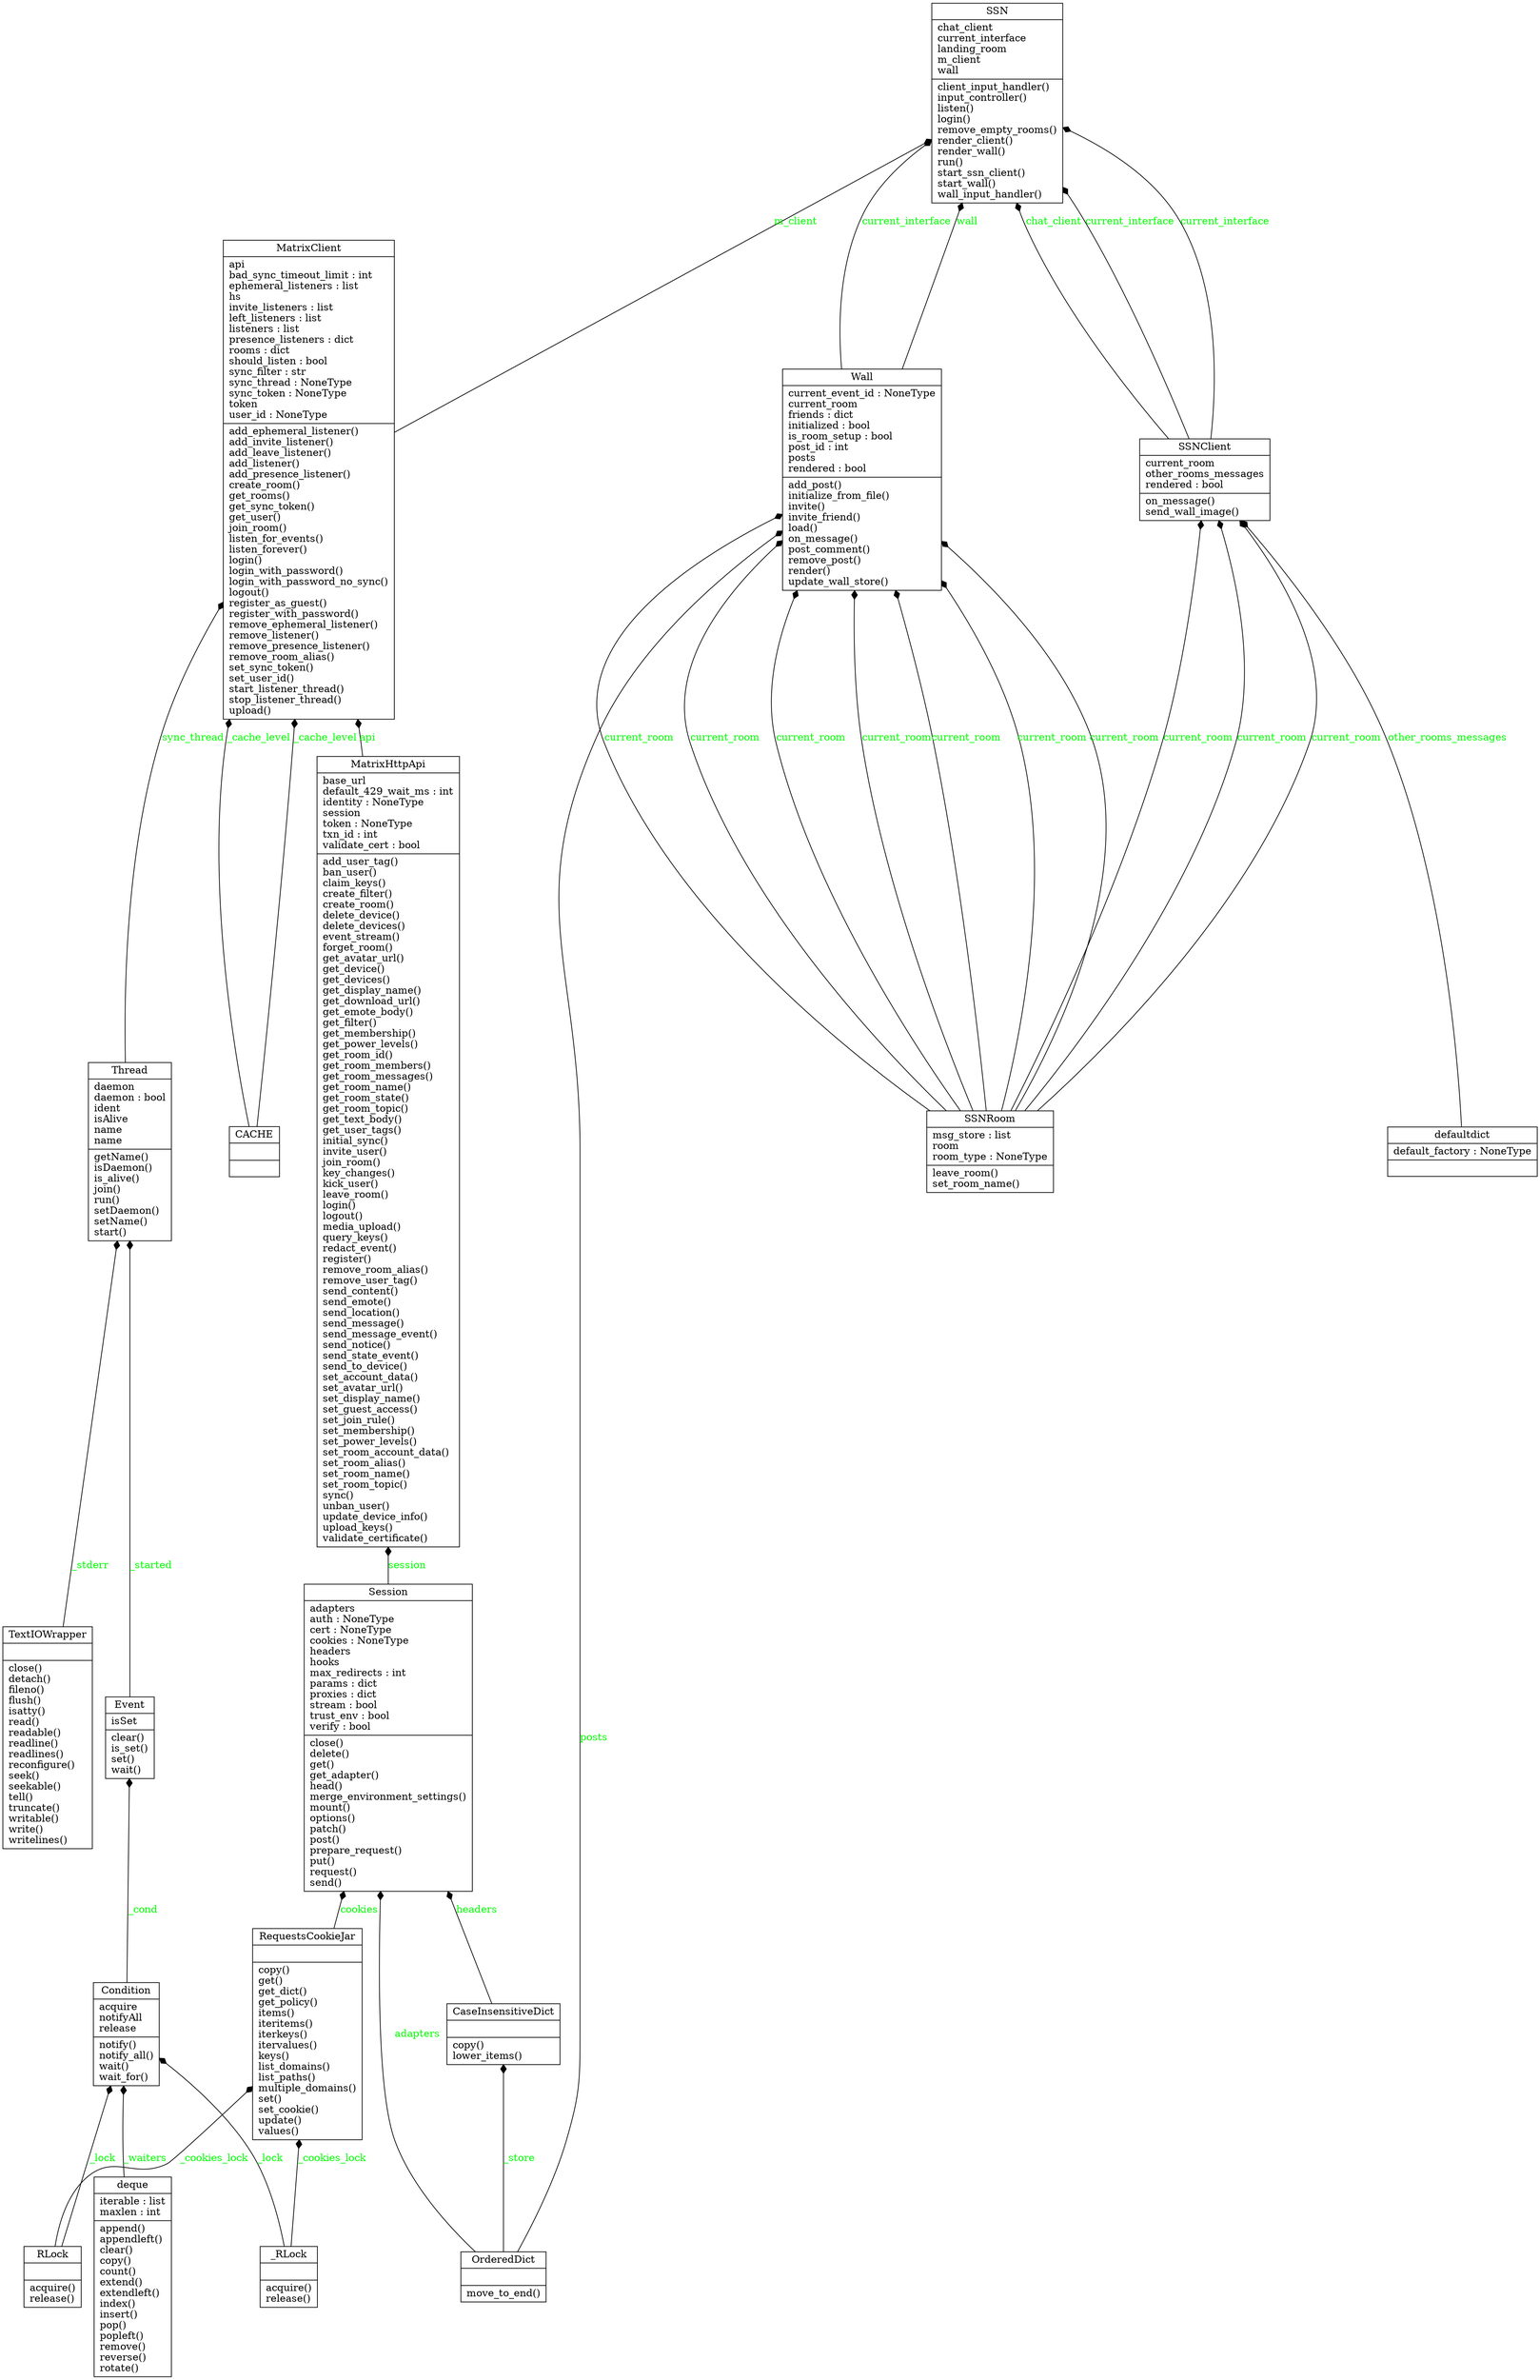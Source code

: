 digraph "classes" {
charset="utf-8"
rankdir=BT
"0" [label="{CACHE|\l|}", shape="record"];
"1" [label="{CaseInsensitiveDict|\l|copy()\llower_items()\l}", shape="record"];
"2" [label="{Condition|acquire\lnotifyAll\lrelease\l|notify()\lnotify_all()\lwait()\lwait_for()\l}", shape="record"];
"3" [label="{Event|isSet\l|clear()\lis_set()\lset()\lwait()\l}", shape="record"];
"4" [label="{MatrixClient|api\lbad_sync_timeout_limit : int\lephemeral_listeners : list\lhs\linvite_listeners : list\lleft_listeners : list\llisteners : list\lpresence_listeners : dict\lrooms : dict\lshould_listen : bool\lsync_filter : str\lsync_thread : NoneType\lsync_token : NoneType\ltoken\luser_id : NoneType\l|add_ephemeral_listener()\ladd_invite_listener()\ladd_leave_listener()\ladd_listener()\ladd_presence_listener()\lcreate_room()\lget_rooms()\lget_sync_token()\lget_user()\ljoin_room()\llisten_for_events()\llisten_forever()\llogin()\llogin_with_password()\llogin_with_password_no_sync()\llogout()\lregister_as_guest()\lregister_with_password()\lremove_ephemeral_listener()\lremove_listener()\lremove_presence_listener()\lremove_room_alias()\lset_sync_token()\lset_user_id()\lstart_listener_thread()\lstop_listener_thread()\lupload()\l}", shape="record"];
"5" [label="{MatrixHttpApi|base_url\ldefault_429_wait_ms : int\lidentity : NoneType\lsession\ltoken : NoneType\ltxn_id : int\lvalidate_cert : bool\l|add_user_tag()\lban_user()\lclaim_keys()\lcreate_filter()\lcreate_room()\ldelete_device()\ldelete_devices()\levent_stream()\lforget_room()\lget_avatar_url()\lget_device()\lget_devices()\lget_display_name()\lget_download_url()\lget_emote_body()\lget_filter()\lget_membership()\lget_power_levels()\lget_room_id()\lget_room_members()\lget_room_messages()\lget_room_name()\lget_room_state()\lget_room_topic()\lget_text_body()\lget_user_tags()\linitial_sync()\linvite_user()\ljoin_room()\lkey_changes()\lkick_user()\lleave_room()\llogin()\llogout()\lmedia_upload()\lquery_keys()\lredact_event()\lregister()\lremove_room_alias()\lremove_user_tag()\lsend_content()\lsend_emote()\lsend_location()\lsend_message()\lsend_message_event()\lsend_notice()\lsend_state_event()\lsend_to_device()\lset_account_data()\lset_avatar_url()\lset_display_name()\lset_guest_access()\lset_join_rule()\lset_membership()\lset_power_levels()\lset_room_account_data()\lset_room_alias()\lset_room_name()\lset_room_topic()\lsync()\lunban_user()\lupdate_device_info()\lupload_keys()\lvalidate_certificate()\l}", shape="record"];
"6" [label="{OrderedDict|\l|move_to_end()\l}", shape="record"];
"7" [label="{RLock|\l|acquire()\lrelease()\l}", shape="record"];
"8" [label="{RequestsCookieJar|\l|copy()\lget()\lget_dict()\lget_policy()\litems()\literitems()\literkeys()\litervalues()\lkeys()\llist_domains()\llist_paths()\lmultiple_domains()\lset()\lset_cookie()\lupdate()\lvalues()\l}", shape="record"];
"9" [label="{SSN|chat_client\lcurrent_interface\llanding_room\lm_client\lwall\l|client_input_handler()\linput_controller()\llisten()\llogin()\lremove_empty_rooms()\lrender_client()\lrender_wall()\lrun()\lstart_ssn_client()\lstart_wall()\lwall_input_handler()\l}", shape="record"];
"10" [label="{SSNClient|current_room\lother_rooms_messages\lrendered : bool\l|on_message()\lsend_wall_image()\l}", shape="record"];
"11" [label="{SSNRoom|msg_store : list\lroom\lroom_type : NoneType\l|leave_room()\lset_room_name()\l}", shape="record"];
"12" [label="{Session|adapters\lauth : NoneType\lcert : NoneType\lcookies : NoneType\lheaders\lhooks\lmax_redirects : int\lparams : dict\lproxies : dict\lstream : bool\ltrust_env : bool\lverify : bool\l|close()\ldelete()\lget()\lget_adapter()\lhead()\lmerge_environment_settings()\lmount()\loptions()\lpatch()\lpost()\lprepare_request()\lput()\lrequest()\lsend()\l}", shape="record"];
"13" [label="{TextIOWrapper|\l|close()\ldetach()\lfileno()\lflush()\lisatty()\lread()\lreadable()\lreadline()\lreadlines()\lreconfigure()\lseek()\lseekable()\ltell()\ltruncate()\lwritable()\lwrite()\lwritelines()\l}", shape="record"];
"14" [label="{Thread|daemon\ldaemon : bool\lident\lisAlive\lname\lname\l|getName()\lisDaemon()\lis_alive()\ljoin()\lrun()\lsetDaemon()\lsetName()\lstart()\l}", shape="record"];
"15" [label="{Wall|current_event_id : NoneType\lcurrent_room\lfriends : dict\linitialized : bool\lis_room_setup : bool\lpost_id : int\lposts\lrendered : bool\l|add_post()\linitialize_from_file()\linvite()\linvite_friend()\lload()\lon_message()\lpost_comment()\lremove_post()\lrender()\lupdate_wall_store()\l}", shape="record"];
"16" [label="{_RLock|\l|acquire()\lrelease()\l}", shape="record"];
"17" [label="{defaultdict|default_factory : NoneType\l|}", shape="record"];
"18" [label="{deque|iterable : list\lmaxlen : int\l|append()\lappendleft()\lclear()\lcopy()\lcount()\lextend()\lextendleft()\lindex()\linsert()\lpop()\lpopleft()\lremove()\lreverse()\lrotate()\l}", shape="record"];
"0" -> "4" [arrowhead="diamond", arrowtail="none", fontcolor="green", label="_cache_level", style="solid"];
"0" -> "4" [arrowhead="diamond", arrowtail="none", fontcolor="green", label="_cache_level", style="solid"];
"1" -> "12" [arrowhead="diamond", arrowtail="none", fontcolor="green", label="headers", style="solid"];
"2" -> "3" [arrowhead="diamond", arrowtail="none", fontcolor="green", label="_cond", style="solid"];
"3" -> "14" [arrowhead="diamond", arrowtail="none", fontcolor="green", label="_started", style="solid"];
"4" -> "9" [arrowhead="diamond", arrowtail="none", fontcolor="green", label="m_client", style="solid"];
"5" -> "4" [arrowhead="diamond", arrowtail="none", fontcolor="green", label="api", style="solid"];
"6" -> "1" [arrowhead="diamond", arrowtail="none", fontcolor="green", label="_store", style="solid"];
"6" -> "12" [arrowhead="diamond", arrowtail="none", fontcolor="green", label="adapters", style="solid"];
"6" -> "15" [arrowhead="diamond", arrowtail="none", fontcolor="green", label="posts", style="solid"];
"7" -> "2" [arrowhead="diamond", arrowtail="none", fontcolor="green", label="_lock", style="solid"];
"7" -> "8" [arrowhead="diamond", arrowtail="none", fontcolor="green", label="_cookies_lock", style="solid"];
"8" -> "12" [arrowhead="diamond", arrowtail="none", fontcolor="green", label="cookies", style="solid"];
"10" -> "9" [arrowhead="diamond", arrowtail="none", fontcolor="green", label="chat_client", style="solid"];
"10" -> "9" [arrowhead="diamond", arrowtail="none", fontcolor="green", label="current_interface", style="solid"];
"10" -> "9" [arrowhead="diamond", arrowtail="none", fontcolor="green", label="current_interface", style="solid"];
"11" -> "10" [arrowhead="diamond", arrowtail="none", fontcolor="green", label="current_room", style="solid"];
"11" -> "10" [arrowhead="diamond", arrowtail="none", fontcolor="green", label="current_room", style="solid"];
"11" -> "10" [arrowhead="diamond", arrowtail="none", fontcolor="green", label="current_room", style="solid"];
"11" -> "15" [arrowhead="diamond", arrowtail="none", fontcolor="green", label="current_room", style="solid"];
"11" -> "15" [arrowhead="diamond", arrowtail="none", fontcolor="green", label="current_room", style="solid"];
"11" -> "15" [arrowhead="diamond", arrowtail="none", fontcolor="green", label="current_room", style="solid"];
"11" -> "15" [arrowhead="diamond", arrowtail="none", fontcolor="green", label="current_room", style="solid"];
"11" -> "15" [arrowhead="diamond", arrowtail="none", fontcolor="green", label="current_room", style="solid"];
"11" -> "15" [arrowhead="diamond", arrowtail="none", fontcolor="green", label="current_room", style="solid"];
"11" -> "15" [arrowhead="diamond", arrowtail="none", fontcolor="green", label="current_room", style="solid"];
"12" -> "5" [arrowhead="diamond", arrowtail="none", fontcolor="green", label="session", style="solid"];
"13" -> "14" [arrowhead="diamond", arrowtail="none", fontcolor="green", label="_stderr", style="solid"];
"14" -> "4" [arrowhead="diamond", arrowtail="none", fontcolor="green", label="sync_thread", style="solid"];
"15" -> "9" [arrowhead="diamond", arrowtail="none", fontcolor="green", label="wall", style="solid"];
"15" -> "9" [arrowhead="diamond", arrowtail="none", fontcolor="green", label="current_interface", style="solid"];
"16" -> "2" [arrowhead="diamond", arrowtail="none", fontcolor="green", label="_lock", style="solid"];
"16" -> "8" [arrowhead="diamond", arrowtail="none", fontcolor="green", label="_cookies_lock", style="solid"];
"17" -> "10" [arrowhead="diamond", arrowtail="none", fontcolor="green", label="other_rooms_messages", style="solid"];
"18" -> "2" [arrowhead="diamond", arrowtail="none", fontcolor="green", label="_waiters", style="solid"];
}
